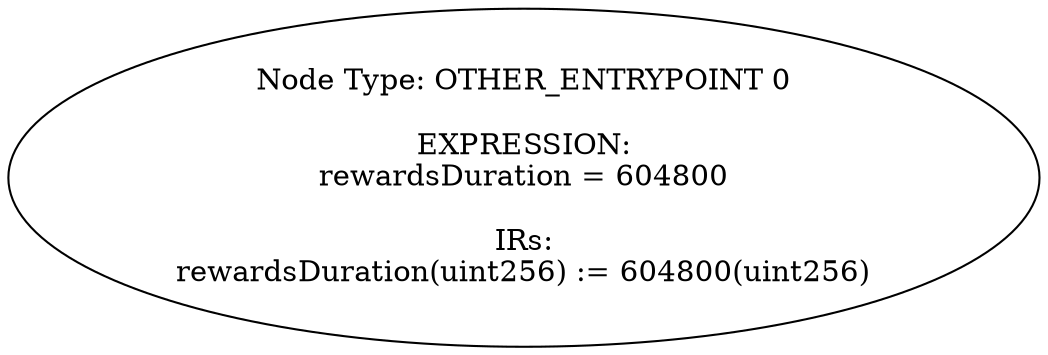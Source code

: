 digraph{
0[label="Node Type: OTHER_ENTRYPOINT 0

EXPRESSION:
rewardsDuration = 604800

IRs:
rewardsDuration(uint256) := 604800(uint256)"];
}
